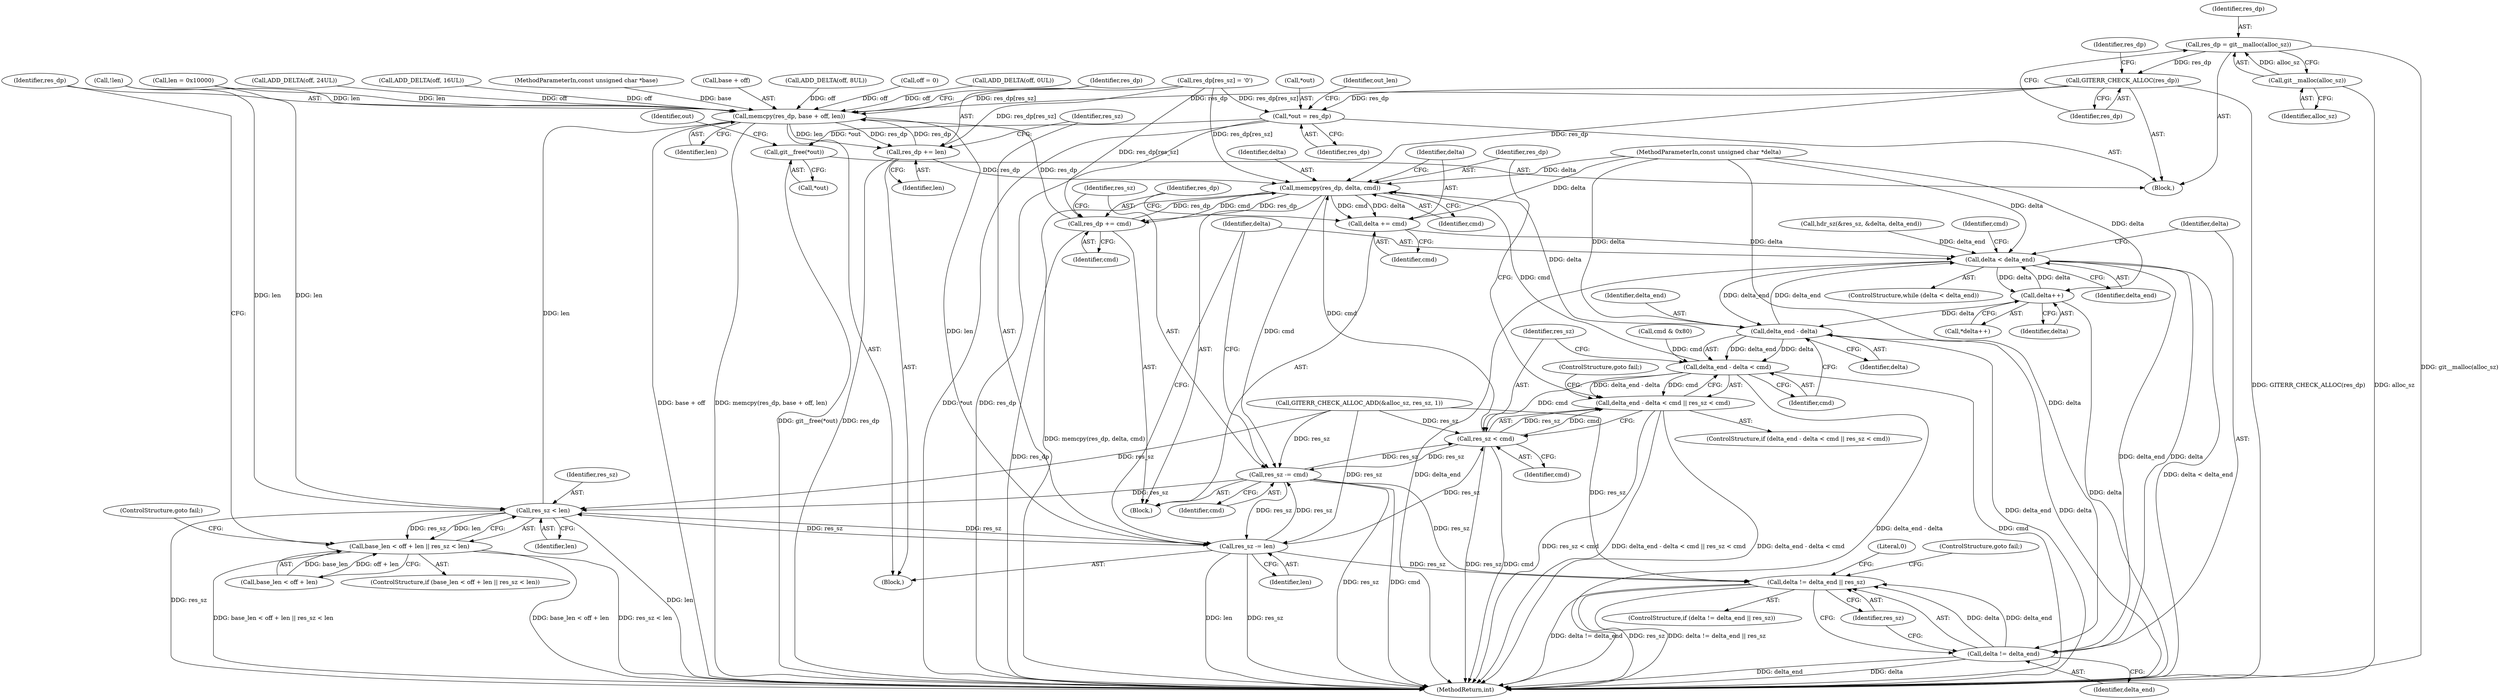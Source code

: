 digraph "0_libgit2_9844d38bed10e9ff17174434b3421b227ae710f3@API" {
"1000171" [label="(Call,res_dp = git__malloc(alloc_sz))"];
"1000173" [label="(Call,git__malloc(alloc_sz))"];
"1000175" [label="(Call,GITERR_CHECK_ALLOC(res_dp))"];
"1000182" [label="(Call,*out = res_dp)"];
"1000333" [label="(Call,git__free(*out))"];
"1000280" [label="(Call,memcpy(res_dp, base + off, len))"];
"1000286" [label="(Call,res_dp += len)"];
"1000307" [label="(Call,memcpy(res_dp, delta, cmd))"];
"1000311" [label="(Call,delta += cmd)"];
"1000191" [label="(Call,delta < delta_end)"];
"1000199" [label="(Call,delta++)"];
"1000299" [label="(Call,delta_end - delta)"];
"1000298" [label="(Call,delta_end - delta < cmd)"];
"1000297" [label="(Call,delta_end - delta < cmd || res_sz < cmd)"];
"1000303" [label="(Call,res_sz < cmd)"];
"1000317" [label="(Call,res_sz -= cmd)"];
"1000276" [label="(Call,res_sz < len)"];
"1000270" [label="(Call,base_len < off + len || res_sz < len)"];
"1000289" [label="(Call,res_sz -= len)"];
"1000324" [label="(Call,delta != delta_end || res_sz)"];
"1000325" [label="(Call,delta != delta_end)"];
"1000314" [label="(Call,res_dp += cmd)"];
"1000182" [label="(Call,*out = res_dp)"];
"1000326" [label="(Identifier,delta)"];
"1000315" [label="(Identifier,res_dp)"];
"1000311" [label="(Call,delta += cmd)"];
"1000314" [label="(Call,res_dp += cmd)"];
"1000232" [label="(Call,ADD_DELTA(off, 16UL))"];
"1000270" [label="(Call,base_len < off + len || res_sz < len)"];
"1000301" [label="(Identifier,delta)"];
"1000277" [label="(Identifier,res_sz)"];
"1000290" [label="(Identifier,res_sz)"];
"1000271" [label="(Call,base_len < off + len)"];
"1000304" [label="(Identifier,res_sz)"];
"1000179" [label="(Identifier,res_dp)"];
"1000306" [label="(ControlStructure,goto fail;)"];
"1000176" [label="(Identifier,res_dp)"];
"1000313" [label="(Identifier,cmd)"];
"1000328" [label="(Identifier,res_sz)"];
"1000325" [label="(Call,delta != delta_end)"];
"1000287" [label="(Identifier,res_dp)"];
"1000319" [label="(Identifier,cmd)"];
"1000334" [label="(Call,*out)"];
"1000177" [label="(Call,res_dp[res_sz] = '\0')"];
"1000297" [label="(Call,delta_end - delta < cmd || res_sz < cmd)"];
"1000291" [label="(Identifier,len)"];
"1000331" [label="(Literal,0)"];
"1000205" [label="(Block,)"];
"1000109" [label="(MethodParameterIn,const unsigned char *delta)"];
"1000171" [label="(Call,res_dp = git__malloc(alloc_sz))"];
"1000323" [label="(ControlStructure,if (delta != delta_end || res_sz))"];
"1000309" [label="(Identifier,delta)"];
"1000308" [label="(Identifier,res_dp)"];
"1000200" [label="(Identifier,delta)"];
"1000264" [label="(Call,!len)"];
"1000288" [label="(Identifier,len)"];
"1000192" [label="(Identifier,delta)"];
"1000310" [label="(Identifier,cmd)"];
"1000318" [label="(Identifier,res_sz)"];
"1000296" [label="(ControlStructure,if (delta_end - delta < cmd || res_sz < cmd))"];
"1000285" [label="(Identifier,len)"];
"1000279" [label="(ControlStructure,goto fail;)"];
"1000175" [label="(Call,GITERR_CHECK_ALLOC(res_dp))"];
"1000281" [label="(Identifier,res_dp)"];
"1000303" [label="(Call,res_sz < cmd)"];
"1000111" [label="(Block,)"];
"1000305" [label="(Identifier,cmd)"];
"1000190" [label="(ControlStructure,while (delta < delta_end))"];
"1000289" [label="(Call,res_sz -= len)"];
"1000299" [label="(Call,delta_end - delta)"];
"1000183" [label="(Call,*out)"];
"1000300" [label="(Identifier,delta_end)"];
"1000107" [label="(MethodParameterIn,const unsigned char *base)"];
"1000282" [label="(Call,base + off)"];
"1000269" [label="(ControlStructure,if (base_len < off + len || res_sz < len))"];
"1000329" [label="(ControlStructure,goto fail;)"];
"1000338" [label="(Identifier,out)"];
"1000280" [label="(Call,memcpy(res_dp, base + off, len))"];
"1000174" [label="(Identifier,alloc_sz)"];
"1000152" [label="(Call,hdr_sz(&res_sz, &delta, delta_end))"];
"1000276" [label="(Call,res_sz < len)"];
"1000317" [label="(Call,res_sz -= cmd)"];
"1000324" [label="(Call,delta != delta_end || res_sz)"];
"1000278" [label="(Identifier,len)"];
"1000327" [label="(Identifier,delta_end)"];
"1000197" [label="(Identifier,cmd)"];
"1000166" [label="(Call,GITERR_CHECK_ALLOC_ADD(&alloc_sz, res_sz, 1))"];
"1000188" [label="(Identifier,out_len)"];
"1000307" [label="(Call,memcpy(res_dp, delta, cmd))"];
"1000198" [label="(Call,*delta++)"];
"1000316" [label="(Identifier,cmd)"];
"1000191" [label="(Call,delta < delta_end)"];
"1000225" [label="(Call,ADD_DELTA(off, 8UL))"];
"1000295" [label="(Block,)"];
"1000286" [label="(Call,res_dp += len)"];
"1000298" [label="(Call,delta_end - delta < cmd)"];
"1000312" [label="(Identifier,delta)"];
"1000266" [label="(Call,len = 0x10000)"];
"1000207" [label="(Call,off = 0)"];
"1000202" [label="(Call,cmd & 0x80)"];
"1000350" [label="(MethodReturn,int)"];
"1000173" [label="(Call,git__malloc(alloc_sz))"];
"1000333" [label="(Call,git__free(*out))"];
"1000218" [label="(Call,ADD_DELTA(off, 0UL))"];
"1000172" [label="(Identifier,res_dp)"];
"1000185" [label="(Identifier,res_dp)"];
"1000199" [label="(Call,delta++)"];
"1000193" [label="(Identifier,delta_end)"];
"1000302" [label="(Identifier,cmd)"];
"1000239" [label="(Call,ADD_DELTA(off, 24UL))"];
"1000171" -> "1000111"  [label="AST: "];
"1000171" -> "1000173"  [label="CFG: "];
"1000172" -> "1000171"  [label="AST: "];
"1000173" -> "1000171"  [label="AST: "];
"1000176" -> "1000171"  [label="CFG: "];
"1000171" -> "1000350"  [label="DDG: git__malloc(alloc_sz)"];
"1000173" -> "1000171"  [label="DDG: alloc_sz"];
"1000171" -> "1000175"  [label="DDG: res_dp"];
"1000173" -> "1000174"  [label="CFG: "];
"1000174" -> "1000173"  [label="AST: "];
"1000173" -> "1000350"  [label="DDG: alloc_sz"];
"1000175" -> "1000111"  [label="AST: "];
"1000175" -> "1000176"  [label="CFG: "];
"1000176" -> "1000175"  [label="AST: "];
"1000179" -> "1000175"  [label="CFG: "];
"1000175" -> "1000350"  [label="DDG: GITERR_CHECK_ALLOC(res_dp)"];
"1000175" -> "1000182"  [label="DDG: res_dp"];
"1000175" -> "1000280"  [label="DDG: res_dp"];
"1000175" -> "1000307"  [label="DDG: res_dp"];
"1000182" -> "1000111"  [label="AST: "];
"1000182" -> "1000185"  [label="CFG: "];
"1000183" -> "1000182"  [label="AST: "];
"1000185" -> "1000182"  [label="AST: "];
"1000188" -> "1000182"  [label="CFG: "];
"1000182" -> "1000350"  [label="DDG: res_dp"];
"1000182" -> "1000350"  [label="DDG: *out"];
"1000177" -> "1000182"  [label="DDG: res_dp[res_sz]"];
"1000182" -> "1000333"  [label="DDG: *out"];
"1000333" -> "1000111"  [label="AST: "];
"1000333" -> "1000334"  [label="CFG: "];
"1000334" -> "1000333"  [label="AST: "];
"1000338" -> "1000333"  [label="CFG: "];
"1000333" -> "1000350"  [label="DDG: git__free(*out)"];
"1000280" -> "1000205"  [label="AST: "];
"1000280" -> "1000285"  [label="CFG: "];
"1000281" -> "1000280"  [label="AST: "];
"1000282" -> "1000280"  [label="AST: "];
"1000285" -> "1000280"  [label="AST: "];
"1000287" -> "1000280"  [label="CFG: "];
"1000280" -> "1000350"  [label="DDG: base + off"];
"1000280" -> "1000350"  [label="DDG: memcpy(res_dp, base + off, len)"];
"1000177" -> "1000280"  [label="DDG: res_dp[res_sz]"];
"1000314" -> "1000280"  [label="DDG: res_dp"];
"1000286" -> "1000280"  [label="DDG: res_dp"];
"1000107" -> "1000280"  [label="DDG: base"];
"1000232" -> "1000280"  [label="DDG: off"];
"1000239" -> "1000280"  [label="DDG: off"];
"1000207" -> "1000280"  [label="DDG: off"];
"1000225" -> "1000280"  [label="DDG: off"];
"1000218" -> "1000280"  [label="DDG: off"];
"1000276" -> "1000280"  [label="DDG: len"];
"1000264" -> "1000280"  [label="DDG: len"];
"1000266" -> "1000280"  [label="DDG: len"];
"1000280" -> "1000286"  [label="DDG: len"];
"1000280" -> "1000286"  [label="DDG: res_dp"];
"1000280" -> "1000289"  [label="DDG: len"];
"1000286" -> "1000205"  [label="AST: "];
"1000286" -> "1000288"  [label="CFG: "];
"1000287" -> "1000286"  [label="AST: "];
"1000288" -> "1000286"  [label="AST: "];
"1000290" -> "1000286"  [label="CFG: "];
"1000286" -> "1000350"  [label="DDG: res_dp"];
"1000177" -> "1000286"  [label="DDG: res_dp[res_sz]"];
"1000286" -> "1000307"  [label="DDG: res_dp"];
"1000307" -> "1000295"  [label="AST: "];
"1000307" -> "1000310"  [label="CFG: "];
"1000308" -> "1000307"  [label="AST: "];
"1000309" -> "1000307"  [label="AST: "];
"1000310" -> "1000307"  [label="AST: "];
"1000312" -> "1000307"  [label="CFG: "];
"1000307" -> "1000350"  [label="DDG: memcpy(res_dp, delta, cmd)"];
"1000177" -> "1000307"  [label="DDG: res_dp[res_sz]"];
"1000314" -> "1000307"  [label="DDG: res_dp"];
"1000299" -> "1000307"  [label="DDG: delta"];
"1000109" -> "1000307"  [label="DDG: delta"];
"1000303" -> "1000307"  [label="DDG: cmd"];
"1000298" -> "1000307"  [label="DDG: cmd"];
"1000307" -> "1000311"  [label="DDG: cmd"];
"1000307" -> "1000311"  [label="DDG: delta"];
"1000307" -> "1000314"  [label="DDG: cmd"];
"1000307" -> "1000314"  [label="DDG: res_dp"];
"1000307" -> "1000317"  [label="DDG: cmd"];
"1000311" -> "1000295"  [label="AST: "];
"1000311" -> "1000313"  [label="CFG: "];
"1000312" -> "1000311"  [label="AST: "];
"1000313" -> "1000311"  [label="AST: "];
"1000315" -> "1000311"  [label="CFG: "];
"1000311" -> "1000191"  [label="DDG: delta"];
"1000109" -> "1000311"  [label="DDG: delta"];
"1000191" -> "1000190"  [label="AST: "];
"1000191" -> "1000193"  [label="CFG: "];
"1000192" -> "1000191"  [label="AST: "];
"1000193" -> "1000191"  [label="AST: "];
"1000197" -> "1000191"  [label="CFG: "];
"1000326" -> "1000191"  [label="CFG: "];
"1000191" -> "1000350"  [label="DDG: delta < delta_end"];
"1000191" -> "1000350"  [label="DDG: delta_end"];
"1000199" -> "1000191"  [label="DDG: delta"];
"1000109" -> "1000191"  [label="DDG: delta"];
"1000152" -> "1000191"  [label="DDG: delta_end"];
"1000299" -> "1000191"  [label="DDG: delta_end"];
"1000191" -> "1000199"  [label="DDG: delta"];
"1000191" -> "1000299"  [label="DDG: delta_end"];
"1000191" -> "1000325"  [label="DDG: delta"];
"1000191" -> "1000325"  [label="DDG: delta_end"];
"1000199" -> "1000198"  [label="AST: "];
"1000199" -> "1000200"  [label="CFG: "];
"1000200" -> "1000199"  [label="AST: "];
"1000198" -> "1000199"  [label="CFG: "];
"1000199" -> "1000350"  [label="DDG: delta"];
"1000109" -> "1000199"  [label="DDG: delta"];
"1000199" -> "1000299"  [label="DDG: delta"];
"1000299" -> "1000298"  [label="AST: "];
"1000299" -> "1000301"  [label="CFG: "];
"1000300" -> "1000299"  [label="AST: "];
"1000301" -> "1000299"  [label="AST: "];
"1000302" -> "1000299"  [label="CFG: "];
"1000299" -> "1000350"  [label="DDG: delta"];
"1000299" -> "1000350"  [label="DDG: delta_end"];
"1000299" -> "1000298"  [label="DDG: delta_end"];
"1000299" -> "1000298"  [label="DDG: delta"];
"1000109" -> "1000299"  [label="DDG: delta"];
"1000298" -> "1000297"  [label="AST: "];
"1000298" -> "1000302"  [label="CFG: "];
"1000302" -> "1000298"  [label="AST: "];
"1000304" -> "1000298"  [label="CFG: "];
"1000297" -> "1000298"  [label="CFG: "];
"1000298" -> "1000350"  [label="DDG: delta_end - delta"];
"1000298" -> "1000350"  [label="DDG: cmd"];
"1000298" -> "1000297"  [label="DDG: delta_end - delta"];
"1000298" -> "1000297"  [label="DDG: cmd"];
"1000202" -> "1000298"  [label="DDG: cmd"];
"1000298" -> "1000303"  [label="DDG: cmd"];
"1000297" -> "1000296"  [label="AST: "];
"1000297" -> "1000303"  [label="CFG: "];
"1000303" -> "1000297"  [label="AST: "];
"1000306" -> "1000297"  [label="CFG: "];
"1000308" -> "1000297"  [label="CFG: "];
"1000297" -> "1000350"  [label="DDG: res_sz < cmd"];
"1000297" -> "1000350"  [label="DDG: delta_end - delta < cmd || res_sz < cmd"];
"1000297" -> "1000350"  [label="DDG: delta_end - delta < cmd"];
"1000303" -> "1000297"  [label="DDG: res_sz"];
"1000303" -> "1000297"  [label="DDG: cmd"];
"1000303" -> "1000305"  [label="CFG: "];
"1000304" -> "1000303"  [label="AST: "];
"1000305" -> "1000303"  [label="AST: "];
"1000303" -> "1000350"  [label="DDG: res_sz"];
"1000303" -> "1000350"  [label="DDG: cmd"];
"1000289" -> "1000303"  [label="DDG: res_sz"];
"1000317" -> "1000303"  [label="DDG: res_sz"];
"1000166" -> "1000303"  [label="DDG: res_sz"];
"1000303" -> "1000317"  [label="DDG: res_sz"];
"1000317" -> "1000295"  [label="AST: "];
"1000317" -> "1000319"  [label="CFG: "];
"1000318" -> "1000317"  [label="AST: "];
"1000319" -> "1000317"  [label="AST: "];
"1000192" -> "1000317"  [label="CFG: "];
"1000317" -> "1000350"  [label="DDG: res_sz"];
"1000317" -> "1000350"  [label="DDG: cmd"];
"1000317" -> "1000276"  [label="DDG: res_sz"];
"1000317" -> "1000289"  [label="DDG: res_sz"];
"1000289" -> "1000317"  [label="DDG: res_sz"];
"1000166" -> "1000317"  [label="DDG: res_sz"];
"1000317" -> "1000324"  [label="DDG: res_sz"];
"1000276" -> "1000270"  [label="AST: "];
"1000276" -> "1000278"  [label="CFG: "];
"1000277" -> "1000276"  [label="AST: "];
"1000278" -> "1000276"  [label="AST: "];
"1000270" -> "1000276"  [label="CFG: "];
"1000276" -> "1000350"  [label="DDG: len"];
"1000276" -> "1000350"  [label="DDG: res_sz"];
"1000276" -> "1000270"  [label="DDG: res_sz"];
"1000276" -> "1000270"  [label="DDG: len"];
"1000289" -> "1000276"  [label="DDG: res_sz"];
"1000166" -> "1000276"  [label="DDG: res_sz"];
"1000264" -> "1000276"  [label="DDG: len"];
"1000266" -> "1000276"  [label="DDG: len"];
"1000276" -> "1000289"  [label="DDG: res_sz"];
"1000270" -> "1000269"  [label="AST: "];
"1000270" -> "1000271"  [label="CFG: "];
"1000271" -> "1000270"  [label="AST: "];
"1000279" -> "1000270"  [label="CFG: "];
"1000281" -> "1000270"  [label="CFG: "];
"1000270" -> "1000350"  [label="DDG: res_sz < len"];
"1000270" -> "1000350"  [label="DDG: base_len < off + len || res_sz < len"];
"1000270" -> "1000350"  [label="DDG: base_len < off + len"];
"1000271" -> "1000270"  [label="DDG: base_len"];
"1000271" -> "1000270"  [label="DDG: off + len"];
"1000289" -> "1000205"  [label="AST: "];
"1000289" -> "1000291"  [label="CFG: "];
"1000290" -> "1000289"  [label="AST: "];
"1000291" -> "1000289"  [label="AST: "];
"1000192" -> "1000289"  [label="CFG: "];
"1000289" -> "1000350"  [label="DDG: len"];
"1000289" -> "1000350"  [label="DDG: res_sz"];
"1000166" -> "1000289"  [label="DDG: res_sz"];
"1000289" -> "1000324"  [label="DDG: res_sz"];
"1000324" -> "1000323"  [label="AST: "];
"1000324" -> "1000325"  [label="CFG: "];
"1000324" -> "1000328"  [label="CFG: "];
"1000325" -> "1000324"  [label="AST: "];
"1000328" -> "1000324"  [label="AST: "];
"1000329" -> "1000324"  [label="CFG: "];
"1000331" -> "1000324"  [label="CFG: "];
"1000324" -> "1000350"  [label="DDG: res_sz"];
"1000324" -> "1000350"  [label="DDG: delta != delta_end || res_sz"];
"1000324" -> "1000350"  [label="DDG: delta != delta_end"];
"1000325" -> "1000324"  [label="DDG: delta"];
"1000325" -> "1000324"  [label="DDG: delta_end"];
"1000166" -> "1000324"  [label="DDG: res_sz"];
"1000325" -> "1000327"  [label="CFG: "];
"1000326" -> "1000325"  [label="AST: "];
"1000327" -> "1000325"  [label="AST: "];
"1000328" -> "1000325"  [label="CFG: "];
"1000325" -> "1000350"  [label="DDG: delta"];
"1000325" -> "1000350"  [label="DDG: delta_end"];
"1000109" -> "1000325"  [label="DDG: delta"];
"1000314" -> "1000295"  [label="AST: "];
"1000314" -> "1000316"  [label="CFG: "];
"1000315" -> "1000314"  [label="AST: "];
"1000316" -> "1000314"  [label="AST: "];
"1000318" -> "1000314"  [label="CFG: "];
"1000314" -> "1000350"  [label="DDG: res_dp"];
"1000177" -> "1000314"  [label="DDG: res_dp[res_sz]"];
}
